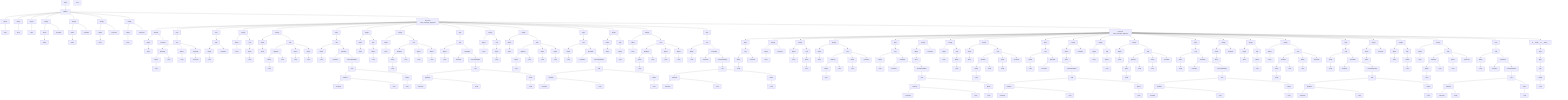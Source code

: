 flowchart TD
Start["Start"]
node1["Module"]
Start --> node1
node2["Import"]
node1 --> node2
node3["alias"]
node2 --> node3
node4["Import"]
node1 --> node4
node5["alias"]
node4 --> node5
node6["Import"]
node1 --> node6
node7["alias"]
node6 --> node7
node8["Assign"]
node1 --> node8
node9["Name"]
node8 --> node9
node10["Store"]
node9 --> node10
node11["Constant"]
node8 --> node11
node12["Assign"]
node1 --> node12
node13["Name"]
node12 --> node13
node14["Store"]
node13 --> node14
node15["Constant"]
node12 --> node15
node16["Assign"]
node1 --> node16
node17["Name"]
node16 --> node17
node18["Store"]
node17 --> node18
node19["Constant"]
node16 --> node19
node20["Assign"]
node1 --> node20
node21["Name"]
node20 --> node21
node22["Store"]
node21 --> node22
node23["Constant"]
node20 --> node23
node24["Function save_example_diagrams"]
node1 --> node24
node25["Assign"]
node24 --> node25
node26["Name"]
node25 --> node26
node27["Store"]
node26 --> node27
node28["Constant"]
node25 --> node28
node29["Expr"]
node24 --> node29
node30["Call"]
node29 --> node30
node31["Attribute"]
node30 --> node31
node32["Name"]
node31 --> node32
node33["Load"]
node32 --> node33
node34["Load"]
node31 --> node34
node35["Name"]
node30 --> node35
node36["Load"]
node35 --> node36
node37["keyword"]
node30 --> node37
node38["Constant"]
node37 --> node38
node39["Expr"]
node24 --> node39
node40["Call"]
node39 --> node40
node41["Name"]
node40 --> node41
node42["Load"]
node41 --> node42
node43["Constant"]
node40 --> node43
node44["Assign"]
node24 --> node44
node45["Name"]
node44 --> node45
node46["Store"]
node45 --> node46
node47["Call"]
node44 --> node47
node48["Name"]
node47 --> node48
node49["Load"]
node48 --> node49
node50["Assign"]
node24 --> node50
node51["Name"]
node50 --> node51
node52["Store"]
node51 --> node52
node53["Call"]
node50 --> node53
node54["Attribute"]
node53 --> node54
node55["Name"]
node54 --> node55
node56["Load"]
node55 --> node56
node57["Load"]
node54 --> node57
node58["Name"]
node53 --> node58
node59["Load"]
node58 --> node59
node60["Name"]
node53 --> node60
node61["Load"]
node60 --> node61
node62["Expr"]
node24 --> node62
node63["Call"]
node62 --> node63
node64["Name"]
node63 --> node64
node65["Load"]
node64 --> node65
node66["JoinedStr"]
node63 --> node66
node67["Constant"]
node66 --> node67
node68["FormattedValue"]
node66 --> node68
node69["Call"]
node68 --> node69
node70["Attribute"]
node69 --> node70
node71["Constant"]
node70 --> node71
node72["Load"]
node70 --> node72
node73["Name"]
node69 --> node73
node74["Load"]
node73 --> node74
node75["Assign"]
node24 --> node75
node76["Name"]
node75 --> node76
node77["Store"]
node76 --> node77
node78["Call"]
node75 --> node78
node79["Name"]
node78 --> node79
node80["Load"]
node79 --> node80
node81["Assign"]
node24 --> node81
node82["Name"]
node81 --> node82
node83["Store"]
node82 --> node83
node84["Call"]
node81 --> node84
node85["Attribute"]
node84 --> node85
node86["Name"]
node85 --> node86
node87["Load"]
node86 --> node87
node88["Load"]
node85 --> node88
node89["Name"]
node84 --> node89
node90["Load"]
node89 --> node90
node91["Name"]
node84 --> node91
node92["Load"]
node91 --> node92
node93["Expr"]
node24 --> node93
node94["Call"]
node93 --> node94
node95["Name"]
node94 --> node95
node96["Load"]
node95 --> node96
node97["JoinedStr"]
node94 --> node97
node98["Constant"]
node97 --> node98
node99["FormattedValue"]
node97 --> node99
node100["Call"]
node99 --> node100
node101["Attribute"]
node100 --> node101
node102["Constant"]
node101 --> node102
node103["Load"]
node101 --> node103
node104["Name"]
node100 --> node104
node105["Load"]
node104 --> node105
node106["Assign"]
node24 --> node106
node107["Name"]
node106 --> node107
node108["Store"]
node107 --> node108
node109["Call"]
node106 --> node109
node110["Name"]
node109 --> node110
node111["Load"]
node110 --> node111
node112["Assign"]
node24 --> node112
node113["Name"]
node112 --> node113
node114["Store"]
node113 --> node114
node115["Call"]
node112 --> node115
node116["Attribute"]
node115 --> node116
node117["Name"]
node116 --> node117
node118["Load"]
node117 --> node118
node119["Load"]
node116 --> node119
node120["Name"]
node115 --> node120
node121["Load"]
node120 --> node121
node122["Name"]
node115 --> node122
node123["Load"]
node122 --> node123
node124["Expr"]
node24 --> node124
node125["Call"]
node124 --> node125
node126["Name"]
node125 --> node126
node127["Load"]
node126 --> node127
node128["JoinedStr"]
node125 --> node128
node129["Constant"]
node128 --> node129
node130["FormattedValue"]
node128 --> node130
node131["Call"]
node130 --> node131
node132["Attribute"]
node131 --> node132
node133["Constant"]
node132 --> node133
node134["Load"]
node132 --> node134
node135["Name"]
node131 --> node135
node136["Load"]
node135 --> node136
node137["Assign"]
node24 --> node137
node138["Name"]
node137 --> node138
node139["Store"]
node138 --> node139
node140["Call"]
node137 --> node140
node141["Name"]
node140 --> node141
node142["Load"]
node141 --> node142
node143["Assign"]
node24 --> node143
node144["Name"]
node143 --> node144
node145["Store"]
node144 --> node145
node146["Call"]
node143 --> node146
node147["Attribute"]
node146 --> node147
node148["Name"]
node147 --> node148
node149["Load"]
node148 --> node149
node150["Load"]
node147 --> node150
node151["Name"]
node146 --> node151
node152["Load"]
node151 --> node152
node153["Name"]
node146 --> node153
node154["Load"]
node153 --> node154
node155["Expr"]
node24 --> node155
node156["Call"]
node155 --> node156
node157["Name"]
node156 --> node157
node158["Load"]
node157 --> node158
node159["JoinedStr"]
node156 --> node159
node160["Constant"]
node159 --> node160
node161["FormattedValue"]
node159 --> node161
node162["Call"]
node161 --> node162
node163["Attribute"]
node162 --> node163
node164["Constant"]
node163 --> node164
node165["Load"]
node163 --> node165
node166["Name"]
node162 --> node166
node167["Load"]
node166 --> node167
node168["Function save_example_diagrams"]
node24 --> node168
node169["Expr"]
node168 --> node169
node170["Call"]
node169 --> node170
node171["Name"]
node170 --> node171
node172["Load"]
node171 --> node172
node173["Constant"]
node170 --> node173
node174["Assign"]
node168 --> node174
node175["Name"]
node174 --> node175
node176["Store"]
node175 --> node176
node177["Constant"]
node174 --> node177
node178["Assign"]
node168 --> node178
node179["Name"]
node178 --> node179
node180["Store"]
node179 --> node180
node181["Call"]
node178 --> node181
node182["Name"]
node181 --> node182
node183["Load"]
node182 --> node183
node184["Assign"]
node168 --> node184
node185["Name"]
node184 --> node185
node186["Store"]
node185 --> node186
node187["Call"]
node184 --> node187
node188["Attribute"]
node187 --> node188
node189["Name"]
node188 --> node189
node190["Load"]
node189 --> node190
node191["Load"]
node188 --> node191
node192["Name"]
node187 --> node192
node193["Load"]
node192 --> node193
node194["Constant"]
node187 --> node194
node195["Expr"]
node168 --> node195
node196["Call"]
node195 --> node196
node197["Name"]
node196 --> node197
node198["Load"]
node197 --> node198
node199["JoinedStr"]
node196 --> node199
node200["Constant"]
node199 --> node200
node201["FormattedValue"]
node199 --> node201
node202["Call"]
node201 --> node202
node203["Attribute"]
node202 --> node203
node204["Constant"]
node203 --> node204
node205["Load"]
node203 --> node205
node206["Name"]
node202 --> node206
node207["Load"]
node206 --> node207
node208["Assign"]
node168 --> node208
node209["Name"]
node208 --> node209
node210["Store"]
node209 --> node210
node211["Constant"]
node208 --> node211
node212["Assign"]
node168 --> node212
node213["Name"]
node212 --> node213
node214["Store"]
node213 --> node214
node215["Call"]
node212 --> node215
node216["Name"]
node215 --> node216
node217["Load"]
node216 --> node217
node218["Assign"]
node168 --> node218
node219["Name"]
node218 --> node219
node220["Store"]
node219 --> node220
node221["Call"]
node218 --> node221
node222["Attribute"]
node221 --> node222
node223["Name"]
node222 --> node223
node224["Load"]
node223 --> node224
node225["Load"]
node222 --> node225
node226["Name"]
node221 --> node226
node227["Load"]
node226 --> node227
node228["Constant"]
node221 --> node228
node229["Expr"]
node168 --> node229
node230["Call"]
node229 --> node230
node231["Name"]
node230 --> node231
node232["Load"]
node231 --> node232
node233["JoinedStr"]
node230 --> node233
node234["Constant"]
node233 --> node234
node235["FormattedValue"]
node233 --> node235
node236["Call"]
node235 --> node236
node237["Attribute"]
node236 --> node237
node238["Constant"]
node237 --> node238
node239["Load"]
node237 --> node239
node240["Name"]
node236 --> node240
node241["Load"]
node240 --> node241
node242["Assign"]
node168 --> node242
node243["Name"]
node242 --> node243
node244["Store"]
node243 --> node244
node245["Constant"]
node242 --> node245
node246["Assign"]
node168 --> node246
node247["Name"]
node246 --> node247
node248["Store"]
node247 --> node248
node249["Call"]
node246 --> node249
node250["Name"]
node249 --> node250
node251["Load"]
node250 --> node251
node252["Assign"]
node168 --> node252
node253["Name"]
node252 --> node253
node254["Store"]
node253 --> node254
node255["Call"]
node252 --> node255
node256["Attribute"]
node255 --> node256
node257["Name"]
node256 --> node257
node258["Load"]
node257 --> node258
node259["Load"]
node256 --> node259
node260["Name"]
node255 --> node260
node261["Load"]
node260 --> node261
node262["Constant"]
node255 --> node262
node263["Expr"]
node168 --> node263
node264["Call"]
node263 --> node264
node265["Name"]
node264 --> node265
node266["Load"]
node265 --> node266
node267["JoinedStr"]
node264 --> node267
node268["Constant"]
node267 --> node268
node269["FormattedValue"]
node267 --> node269
node270["Call"]
node269 --> node270
node271["Attribute"]
node270 --> node271
node272["Constant"]
node271 --> node272
node273["Load"]
node271 --> node273
node274["Name"]
node270 --> node274
node275["Load"]
node274 --> node275
node276["Assign"]
node168 --> node276
node277["Name"]
node276 --> node277
node278["Store"]
node277 --> node278
node279["Constant"]
node276 --> node279
node280["Assign"]
node168 --> node280
node281["Name"]
node280 --> node281
node282["Store"]
node281 --> node282
node283["Call"]
node280 --> node283
node284["Name"]
node283 --> node284
node285["Load"]
node284 --> node285
node286["Assign"]
node168 --> node286
node287["Name"]
node286 --> node287
node288["Store"]
node287 --> node288
node289["Call"]
node286 --> node289
node290["Attribute"]
node289 --> node290
node291["Name"]
node290 --> node291
node292["Load"]
node291 --> node292
node293["Load"]
node290 --> node293
node294["Name"]
node289 --> node294
node295["Load"]
node294 --> node295
node296["Constant"]
node289 --> node296
node297["Expr"]
node168 --> node297
node298["Call"]
node297 --> node298
node299["Name"]
node298 --> node299
node300["Load"]
node299 --> node300
node301["JoinedStr"]
node298 --> node301
node302["Constant"]
node301 --> node302
node303["FormattedValue"]
node301 --> node303
node304["Call"]
node303 --> node304
node305["Attribute"]
node304 --> node305
node306["Constant"]
node305 --> node306
node307["Load"]
node305 --> node307
node308["Name"]
node304 --> node308
node309["Load"]
node308 --> node309
node310["Assign"]
node168 --> node310
node311["Name"]
node310 --> node311
node312["Store"]
node311 --> node312
node313["Constant"]
node310 --> node313
node314["Assign"]
node168 --> node314
node315["Name"]
node314 --> node315
node316["Store"]
node315 --> node316
node317["Call"]
node314 --> node317
node318["Name"]
node317 --> node318
node319["Load"]
node318 --> node319
node320["Assign"]
node168 --> node320
node321["Name"]
node320 --> node321
node322["Store"]
node321 --> node322
node323["Call"]
node320 --> node323
node324["Attribute"]
node323 --> node324
node325["Name"]
node324 --> node325
node326["Load"]
node325 --> node326
node327["Load"]
node324 --> node327
node328["Name"]
node323 --> node328
node329["Load"]
node328 --> node329
node330["Constant"]
node323 --> node330
node331["Expr"]
node168 --> node331
node332["Call"]
node331 --> node332
node333["Name"]
node332 --> node333
node334["Load"]
node333 --> node334
node335["JoinedStr"]
node332 --> node335
node336["Constant"]
node335 --> node336
node337["FormattedValue"]
node335 --> node337
node338["Call"]
node337 --> node338
node339["Attribute"]
node338 --> node339
node340["Constant"]
node339 --> node340
node341["Load"]
node339 --> node341
node342["Name"]
node338 --> node342
node343["Load"]
node342 --> node343
node344["If: __name__ == '__main__'"]
node168 --> node344
node345["Then"]
node344 --> node345
node346["Expr"]
node345 --> node346
node347["Call"]
node346 --> node347
node348["Name"]
node347 --> node348
node349["Load"]
node348 --> node349
End["End"]
